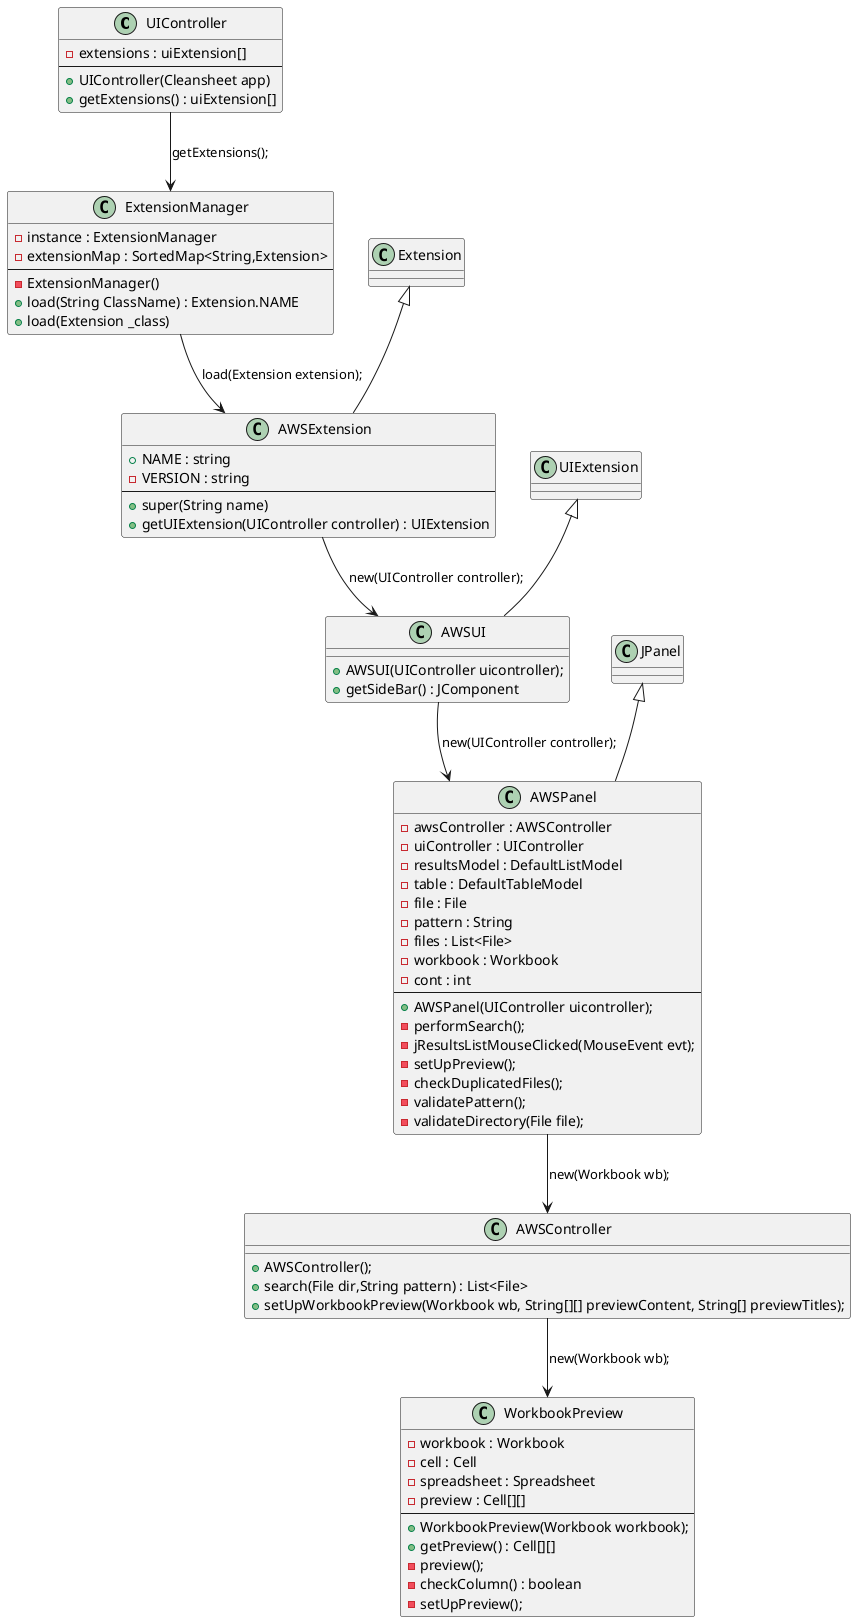  @startuml doc-files/ipc02.2_class_diagram.png

class UIController {
	-extensions : uiExtension[]
	--
	+UIController(Cleansheet app)
	+getExtensions() : uiExtension[]
}

class ExtensionManager {
	-instance : ExtensionManager
	-extensionMap : SortedMap<String,Extension>
	--
	-ExtensionManager()
	+load(String ClassName) : Extension.NAME
	+load(Extension _class)
}

class Extension{
}

class AWSExtension{
	+NAME : string
	-VERSION : string
	--
	+super(String name)
	+getUIExtension(UIController controller) : UIExtension
}

class UIExtension{
}

class AWSUI{
	+AWSUI(UIController uicontroller);
	+getSideBar() : JComponent
}

class JPanel{
}

class AWSPanel{
	-awsController : AWSController
	-uiController : UIController
	-resultsModel : DefaultListModel
	-table : DefaultTableModel
	-file : File
	-pattern : String
	-files : List<File>
	-workbook : Workbook
	-cont : int
	--
	+AWSPanel(UIController uicontroller);
	-performSearch();
	-jResultsListMouseClicked(MouseEvent evt);
	-setUpPreview();
	-checkDuplicatedFiles();
	-validatePattern();
	-validateDirectory(File file);
}


class AWSController{
	+AWSController();
	+search(File dir,String pattern) : List<File>
	+setUpWorkbookPreview(Workbook wb, String[][] previewContent, String[] previewTitles);
}

class WorkbookPreview{
	-workbook : Workbook
	-cell : Cell
	-spreadsheet : Spreadsheet
	-preview : Cell[][]
	--
	+WorkbookPreview(Workbook workbook);
	+getPreview() : Cell[][]
	-preview();
	-checkColumn() : boolean
	-setUpPreview();
}




JPanel <|-- AWSPanel
Extension <|-- AWSExtension
UIExtension <|-- AWSUI

UIController --> ExtensionManager : getExtensions();
ExtensionManager --> AWSExtension : load(Extension extension);
AWSExtension --> AWSUI : new(UIController controller);
AWSUI --> AWSPanel : new(UIController controller);
AWSPanel --> AWSController : new(Workbook wb);
AWSController --> WorkbookPreview : new(Workbook wb);

  @enduml